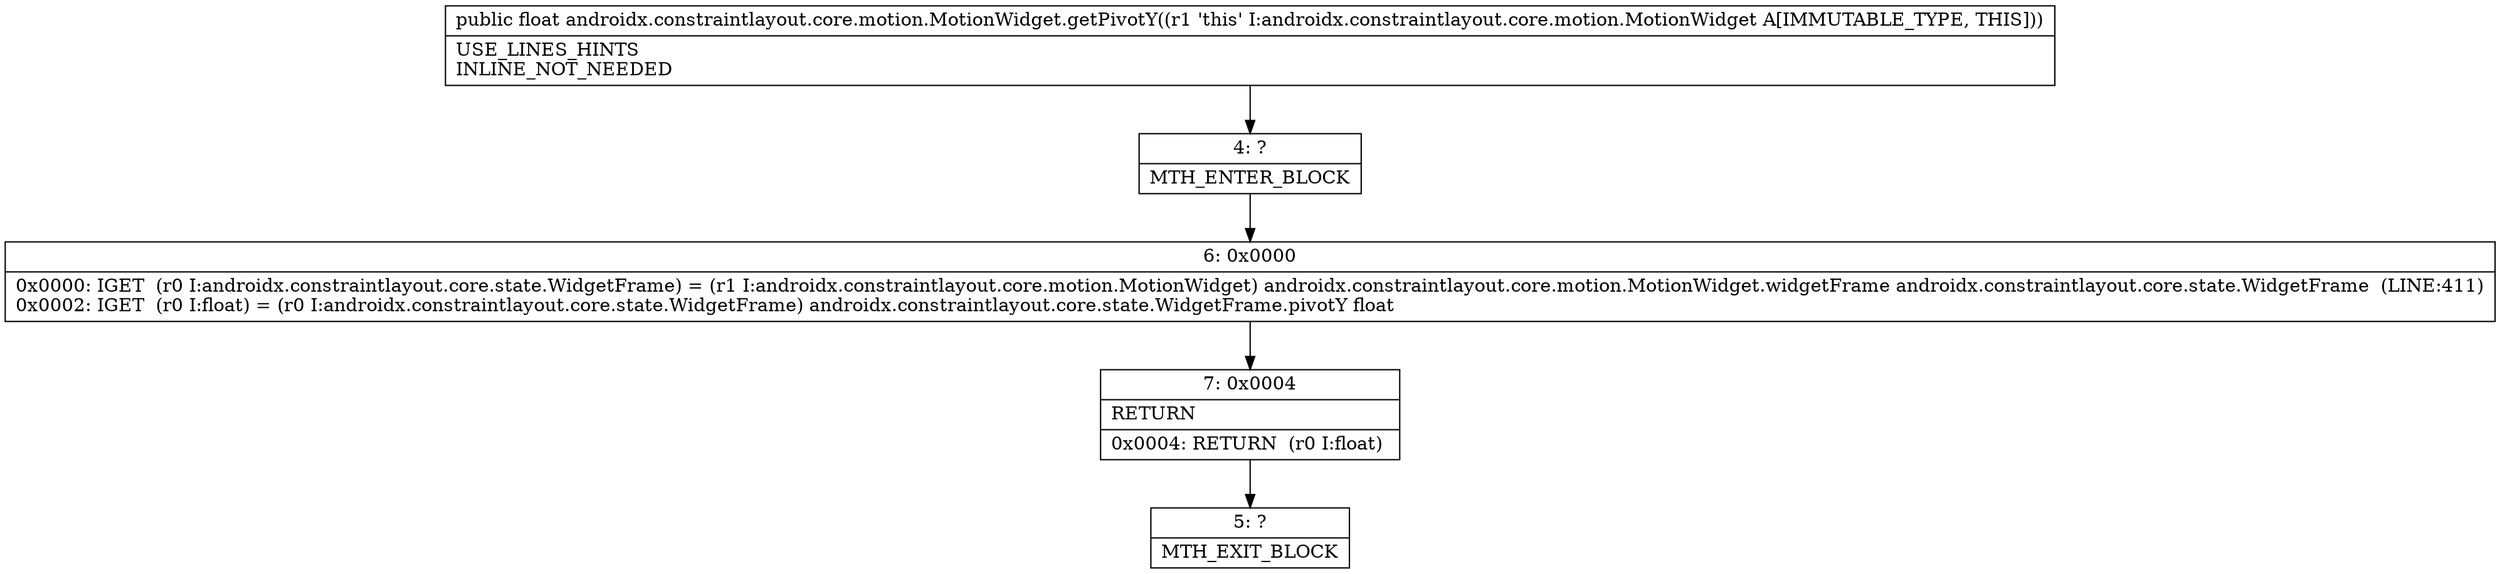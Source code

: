 digraph "CFG forandroidx.constraintlayout.core.motion.MotionWidget.getPivotY()F" {
Node_4 [shape=record,label="{4\:\ ?|MTH_ENTER_BLOCK\l}"];
Node_6 [shape=record,label="{6\:\ 0x0000|0x0000: IGET  (r0 I:androidx.constraintlayout.core.state.WidgetFrame) = (r1 I:androidx.constraintlayout.core.motion.MotionWidget) androidx.constraintlayout.core.motion.MotionWidget.widgetFrame androidx.constraintlayout.core.state.WidgetFrame  (LINE:411)\l0x0002: IGET  (r0 I:float) = (r0 I:androidx.constraintlayout.core.state.WidgetFrame) androidx.constraintlayout.core.state.WidgetFrame.pivotY float \l}"];
Node_7 [shape=record,label="{7\:\ 0x0004|RETURN\l|0x0004: RETURN  (r0 I:float) \l}"];
Node_5 [shape=record,label="{5\:\ ?|MTH_EXIT_BLOCK\l}"];
MethodNode[shape=record,label="{public float androidx.constraintlayout.core.motion.MotionWidget.getPivotY((r1 'this' I:androidx.constraintlayout.core.motion.MotionWidget A[IMMUTABLE_TYPE, THIS]))  | USE_LINES_HINTS\lINLINE_NOT_NEEDED\l}"];
MethodNode -> Node_4;Node_4 -> Node_6;
Node_6 -> Node_7;
Node_7 -> Node_5;
}

